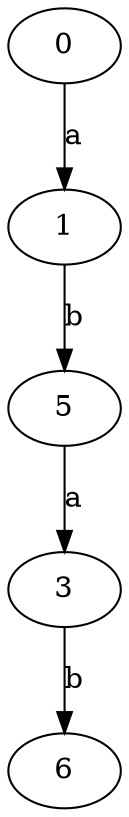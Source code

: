 strict digraph  {
1;
3;
0;
5;
6;
1 -> 5  [label=b];
3 -> 6  [label=b];
0 -> 1  [label=a];
5 -> 3  [label=a];
}
